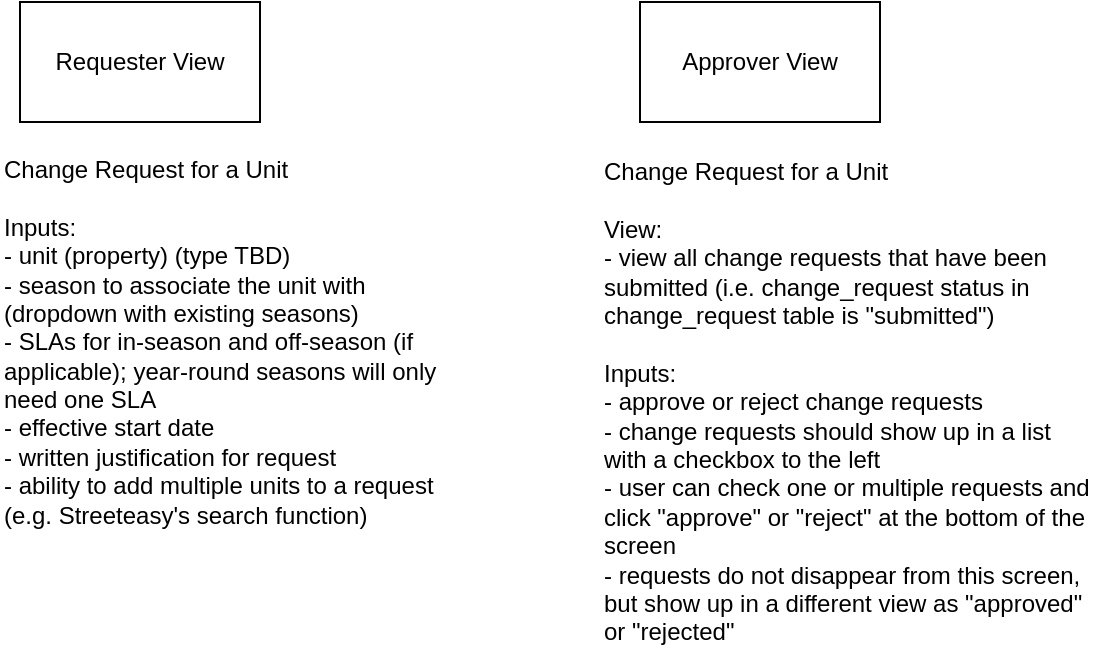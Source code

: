 <mxfile version="13.6.6" type="github">
  <diagram id="eTn_AuUJCj91Tefvj_zs" name="Page-1">
    <mxGraphModel dx="748" dy="468" grid="1" gridSize="10" guides="1" tooltips="1" connect="1" arrows="1" fold="1" page="1" pageScale="1" pageWidth="850" pageHeight="1100" math="0" shadow="0">
      <root>
        <mxCell id="0" />
        <mxCell id="1" parent="0" />
        <mxCell id="DygqwQwai4_pi-jc7A12-1" value="Requester View" style="rounded=0;whiteSpace=wrap;html=1;" vertex="1" parent="1">
          <mxGeometry x="110" y="40" width="120" height="60" as="geometry" />
        </mxCell>
        <mxCell id="DygqwQwai4_pi-jc7A12-2" value="Approver View" style="rounded=0;whiteSpace=wrap;html=1;" vertex="1" parent="1">
          <mxGeometry x="420" y="40" width="120" height="60" as="geometry" />
        </mxCell>
        <mxCell id="DygqwQwai4_pi-jc7A12-4" value="Change Request for a Unit&lt;br&gt;&lt;br&gt;Inputs:&lt;br&gt;- unit (property) (type TBD)&lt;br&gt;- season to associate the unit with (dropdown with existing seasons)&lt;br&gt;- SLAs for in-season and off-season (if applicable); year-round seasons will only need one SLA&lt;br&gt;- effective start date&lt;br&gt;- written justification for request&lt;br&gt;- ability to add multiple units to a request (e.g. Streeteasy&#39;s search function)" style="text;html=1;strokeColor=none;fillColor=none;align=left;verticalAlign=middle;whiteSpace=wrap;rounded=0;" vertex="1" parent="1">
          <mxGeometry x="100" y="130" width="230" height="160" as="geometry" />
        </mxCell>
        <mxCell id="DygqwQwai4_pi-jc7A12-6" value="Change Request for a Unit&lt;br&gt;&lt;br&gt;View:&lt;br&gt;- view all change requests that have been submitted (i.e. change_request status in change_request table is &quot;submitted&quot;)&lt;br&gt;&lt;br&gt;Inputs:&lt;br&gt;- approve or reject change requests&lt;br&gt;- change requests should show up in a list with a checkbox to the left&lt;br&gt;- user can check one or multiple requests and click &quot;approve&quot; or &quot;reject&quot; at the bottom of the screen&lt;br&gt;- requests do not disappear from this screen, but show up in a different view as &quot;approved&quot; or &quot;rejected&quot;" style="text;html=1;strokeColor=none;fillColor=none;align=left;verticalAlign=middle;whiteSpace=wrap;rounded=0;" vertex="1" parent="1">
          <mxGeometry x="400" y="120" width="250" height="240" as="geometry" />
        </mxCell>
      </root>
    </mxGraphModel>
  </diagram>
</mxfile>
